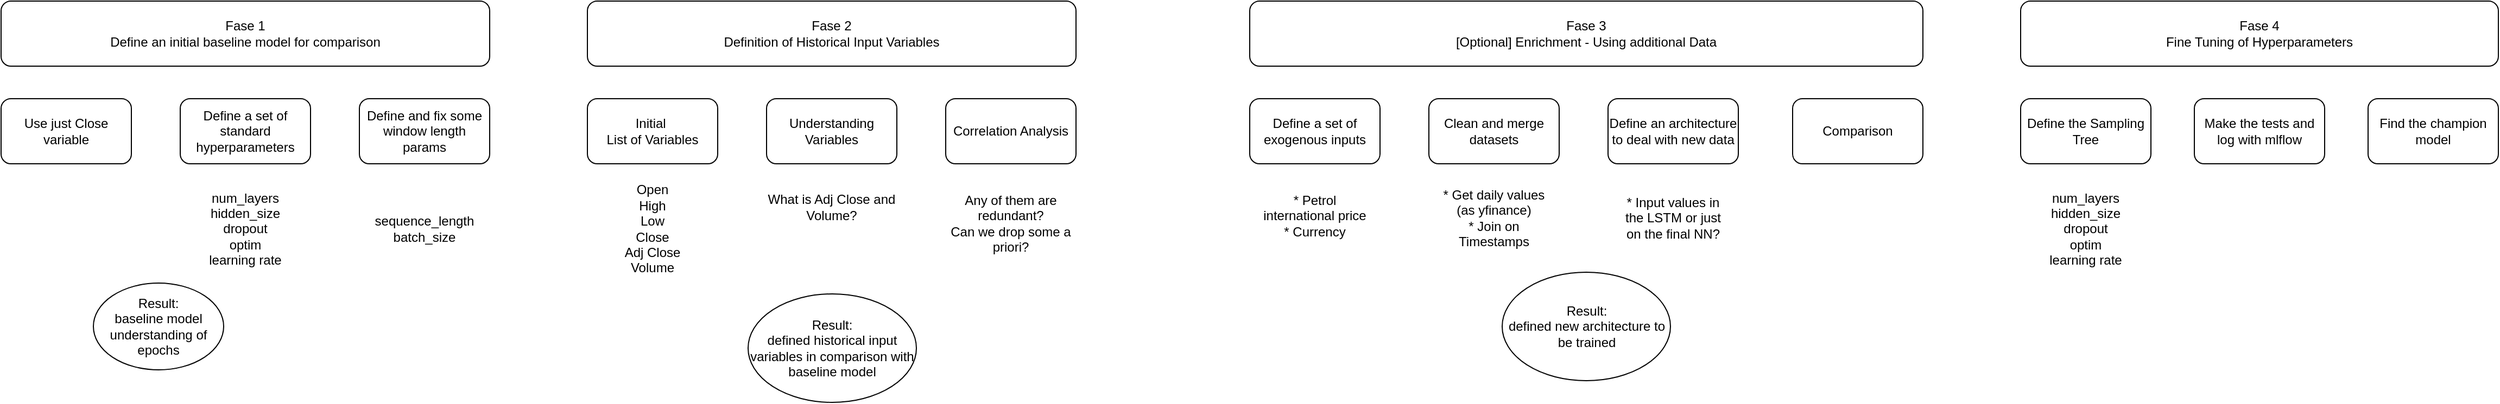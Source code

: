 <mxfile version="24.7.17">
  <diagram name="Page-1" id="Rio_EH9SzowqRbI24mdI">
    <mxGraphModel dx="2633" dy="976" grid="1" gridSize="10" guides="1" tooltips="1" connect="1" arrows="1" fold="1" page="1" pageScale="1" pageWidth="850" pageHeight="1100" math="0" shadow="0">
      <root>
        <mxCell id="0" />
        <mxCell id="1" parent="0" />
        <mxCell id="wbeVTTchQjVvqrqkAahr-1" value="Initial&amp;nbsp;&lt;div&gt;List of Variables&lt;/div&gt;" style="rounded=1;whiteSpace=wrap;html=1;" vertex="1" parent="1">
          <mxGeometry x="200" y="220" width="120" height="60" as="geometry" />
        </mxCell>
        <mxCell id="wbeVTTchQjVvqrqkAahr-2" value="Open&lt;div&gt;High&lt;/div&gt;&lt;div&gt;Low&lt;/div&gt;&lt;div&gt;Close&lt;/div&gt;&lt;div&gt;Adj Close&lt;/div&gt;&lt;div&gt;Volume&lt;/div&gt;" style="text;html=1;align=center;verticalAlign=middle;whiteSpace=wrap;rounded=0;" vertex="1" parent="1">
          <mxGeometry x="210" y="290" width="100" height="100" as="geometry" />
        </mxCell>
        <mxCell id="wbeVTTchQjVvqrqkAahr-3" value="What is Adj Close and Volume?" style="text;html=1;align=center;verticalAlign=middle;whiteSpace=wrap;rounded=0;" vertex="1" parent="1">
          <mxGeometry x="360" y="290" width="130" height="60" as="geometry" />
        </mxCell>
        <mxCell id="wbeVTTchQjVvqrqkAahr-4" value="Understanding Variables" style="rounded=1;whiteSpace=wrap;html=1;" vertex="1" parent="1">
          <mxGeometry x="365" y="220" width="120" height="60" as="geometry" />
        </mxCell>
        <mxCell id="wbeVTTchQjVvqrqkAahr-5" value="Correlation Analysis" style="rounded=1;whiteSpace=wrap;html=1;" vertex="1" parent="1">
          <mxGeometry x="530" y="220" width="120" height="60" as="geometry" />
        </mxCell>
        <mxCell id="wbeVTTchQjVvqrqkAahr-6" value="Any of them are redundant?&lt;div&gt;Can we drop some a priori?&lt;/div&gt;" style="text;html=1;align=center;verticalAlign=middle;whiteSpace=wrap;rounded=0;" vertex="1" parent="1">
          <mxGeometry x="525" y="300" width="130" height="70" as="geometry" />
        </mxCell>
        <mxCell id="wbeVTTchQjVvqrqkAahr-7" value="Fase 2&lt;div&gt;Definition of Historical Input Variables&lt;/div&gt;" style="rounded=1;whiteSpace=wrap;html=1;" vertex="1" parent="1">
          <mxGeometry x="200" y="130" width="450" height="60" as="geometry" />
        </mxCell>
        <mxCell id="wbeVTTchQjVvqrqkAahr-8" value="Define a set of exogenous inputs" style="rounded=1;whiteSpace=wrap;html=1;" vertex="1" parent="1">
          <mxGeometry x="810" y="220" width="120" height="60" as="geometry" />
        </mxCell>
        <mxCell id="wbeVTTchQjVvqrqkAahr-9" value="Fase 3&lt;div&gt;[Optional] Enrichment - Using additional Data&lt;/div&gt;" style="rounded=1;whiteSpace=wrap;html=1;" vertex="1" parent="1">
          <mxGeometry x="810" y="130" width="620" height="60" as="geometry" />
        </mxCell>
        <mxCell id="wbeVTTchQjVvqrqkAahr-10" value="&lt;div&gt;Fase 1&lt;/div&gt;Define an initial baseline model for comparison" style="rounded=1;whiteSpace=wrap;html=1;" vertex="1" parent="1">
          <mxGeometry x="-340" y="130" width="450" height="60" as="geometry" />
        </mxCell>
        <mxCell id="wbeVTTchQjVvqrqkAahr-11" value="Use just Close variable" style="rounded=1;whiteSpace=wrap;html=1;" vertex="1" parent="1">
          <mxGeometry x="-340" y="220" width="120" height="60" as="geometry" />
        </mxCell>
        <mxCell id="wbeVTTchQjVvqrqkAahr-12" value="Define a set of standard hyperparameters" style="rounded=1;whiteSpace=wrap;html=1;" vertex="1" parent="1">
          <mxGeometry x="-175" y="220" width="120" height="60" as="geometry" />
        </mxCell>
        <mxCell id="wbeVTTchQjVvqrqkAahr-13" value="Result:&lt;div&gt;baseline model&lt;/div&gt;&lt;div&gt;understanding of epochs&lt;/div&gt;" style="ellipse;whiteSpace=wrap;html=1;" vertex="1" parent="1">
          <mxGeometry x="-255" y="390" width="120" height="80" as="geometry" />
        </mxCell>
        <mxCell id="wbeVTTchQjVvqrqkAahr-14" value="Result:&lt;div&gt;defined historical input variables in comparison with baseline model&lt;/div&gt;" style="ellipse;whiteSpace=wrap;html=1;" vertex="1" parent="1">
          <mxGeometry x="348" y="400" width="155" height="100" as="geometry" />
        </mxCell>
        <mxCell id="wbeVTTchQjVvqrqkAahr-15" value="* Petrol international price&lt;div&gt;* Currency&lt;/div&gt;&lt;div&gt;&lt;br&gt;&lt;/div&gt;" style="text;html=1;align=center;verticalAlign=middle;whiteSpace=wrap;rounded=0;" vertex="1" parent="1">
          <mxGeometry x="820" y="285" width="100" height="100" as="geometry" />
        </mxCell>
        <mxCell id="wbeVTTchQjVvqrqkAahr-16" value="Clean and merge datasets" style="rounded=1;whiteSpace=wrap;html=1;" vertex="1" parent="1">
          <mxGeometry x="975" y="220" width="120" height="60" as="geometry" />
        </mxCell>
        <mxCell id="wbeVTTchQjVvqrqkAahr-17" value="Define an architecture to deal with new data" style="rounded=1;whiteSpace=wrap;html=1;" vertex="1" parent="1">
          <mxGeometry x="1140" y="220" width="120" height="60" as="geometry" />
        </mxCell>
        <mxCell id="wbeVTTchQjVvqrqkAahr-18" value="Comparison" style="rounded=1;whiteSpace=wrap;html=1;" vertex="1" parent="1">
          <mxGeometry x="1310" y="220" width="120" height="60" as="geometry" />
        </mxCell>
        <mxCell id="wbeVTTchQjVvqrqkAahr-19" value="&lt;div&gt;* Get daily values (as yfinance)&lt;/div&gt;&lt;div&gt;* Join on Timestamps&lt;/div&gt;" style="text;html=1;align=center;verticalAlign=middle;whiteSpace=wrap;rounded=0;" vertex="1" parent="1">
          <mxGeometry x="985" y="280" width="100" height="100" as="geometry" />
        </mxCell>
        <mxCell id="wbeVTTchQjVvqrqkAahr-20" value="&lt;div&gt;* Input values in the LSTM or just on the final NN?&lt;/div&gt;" style="text;html=1;align=center;verticalAlign=middle;whiteSpace=wrap;rounded=0;" vertex="1" parent="1">
          <mxGeometry x="1150" y="280" width="100" height="100" as="geometry" />
        </mxCell>
        <mxCell id="wbeVTTchQjVvqrqkAahr-21" value="Result:&lt;div&gt;defined new architecture to be trained&lt;/div&gt;" style="ellipse;whiteSpace=wrap;html=1;" vertex="1" parent="1">
          <mxGeometry x="1042.5" y="380" width="155" height="100" as="geometry" />
        </mxCell>
        <mxCell id="wbeVTTchQjVvqrqkAahr-22" value="&lt;div&gt;num_layers&lt;/div&gt;&lt;div&gt;hidden_size&lt;/div&gt;&lt;div&gt;dropout&lt;/div&gt;&lt;div&gt;optim&lt;/div&gt;&lt;div&gt;learning rate&lt;/div&gt;" style="text;html=1;align=center;verticalAlign=middle;whiteSpace=wrap;rounded=0;" vertex="1" parent="1">
          <mxGeometry x="-165" y="290" width="100" height="100" as="geometry" />
        </mxCell>
        <mxCell id="wbeVTTchQjVvqrqkAahr-23" value="Fase 4&lt;div&gt;Fine Tuning of Hyperparameters&lt;/div&gt;" style="rounded=1;whiteSpace=wrap;html=1;" vertex="1" parent="1">
          <mxGeometry x="1520" y="130" width="440" height="60" as="geometry" />
        </mxCell>
        <mxCell id="wbeVTTchQjVvqrqkAahr-24" value="Define and fix some window length params" style="rounded=1;whiteSpace=wrap;html=1;" vertex="1" parent="1">
          <mxGeometry x="-10" y="220" width="120" height="60" as="geometry" />
        </mxCell>
        <mxCell id="wbeVTTchQjVvqrqkAahr-25" value="sequence_length&lt;div&gt;batch_size&lt;/div&gt;" style="text;html=1;align=center;verticalAlign=middle;whiteSpace=wrap;rounded=0;" vertex="1" parent="1">
          <mxGeometry y="290" width="100" height="100" as="geometry" />
        </mxCell>
        <mxCell id="wbeVTTchQjVvqrqkAahr-26" value="&lt;div&gt;num_layers&lt;/div&gt;&lt;div&gt;hidden_size&lt;/div&gt;&lt;div&gt;dropout&lt;/div&gt;&lt;div&gt;optim&lt;/div&gt;&lt;div&gt;learning rate&lt;/div&gt;" style="text;html=1;align=center;verticalAlign=middle;whiteSpace=wrap;rounded=0;" vertex="1" parent="1">
          <mxGeometry x="1530" y="290" width="100" height="100" as="geometry" />
        </mxCell>
        <mxCell id="wbeVTTchQjVvqrqkAahr-27" value="Define the Sampling Tree" style="rounded=1;whiteSpace=wrap;html=1;" vertex="1" parent="1">
          <mxGeometry x="1520" y="220" width="120" height="60" as="geometry" />
        </mxCell>
        <mxCell id="wbeVTTchQjVvqrqkAahr-28" value="Make the tests and log with mlflow" style="rounded=1;whiteSpace=wrap;html=1;" vertex="1" parent="1">
          <mxGeometry x="1680" y="220" width="120" height="60" as="geometry" />
        </mxCell>
        <mxCell id="wbeVTTchQjVvqrqkAahr-29" value="Find the champion model" style="rounded=1;whiteSpace=wrap;html=1;" vertex="1" parent="1">
          <mxGeometry x="1840" y="220" width="120" height="60" as="geometry" />
        </mxCell>
      </root>
    </mxGraphModel>
  </diagram>
</mxfile>
